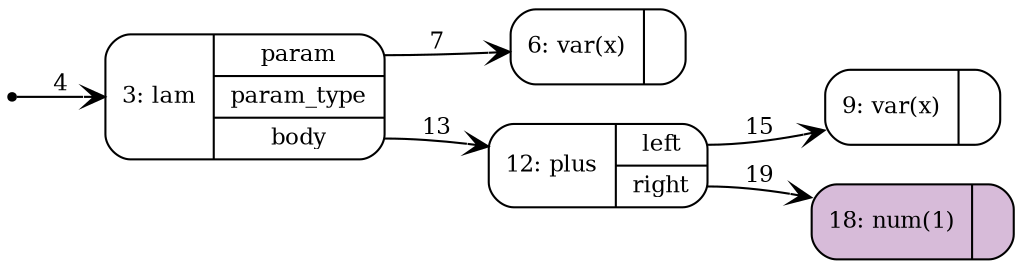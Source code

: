 digraph G {
   node [shape=Mrecord,fontsize=11,ranksep=0];
   edge [arrowhead=vee,fontsize=11,weight=2];
   rankdir = LR;
   {rank=min; n0 [shape=point]};
   n0 [label="{0: root|{<root> root}}",style=filled,fillcolor=black,color=black];
n3 [label="{3: lam|{<param> param|<param_type> param_type|<body> body}}",style=filled,fillcolor=white,color=black];
n6 [label="{6: var(x)|{}}",style=filled,fillcolor=white,color=black];
n9 [label="{9: var(x)|{}}",style=filled,fillcolor=white,color=black];
n12 [label="{12: plus|{<left> left|<right> right}}",style=filled,fillcolor=white,color=black];
n18 [label="{18: num(1)|{}}",style=filled,fillcolor="#D7BBD9",color=black];
n12:right -> n18 [color=black,label="19",edgeURL="#",edgetooltip="id: 19\nsource: 12\nindex: Lang.Index.Exp_plus_right\ntarget: 18",labeltooltip="id: 19\nsource: 12\nindex: Lang.Index.Exp_plus_right\ntarget: 18"];
n12:left -> n9 [color=black,label="15",edgeURL="#",edgetooltip="id: 15\nsource: 12\nindex: Lang.Index.Exp_plus_left\ntarget: 9",labeltooltip="id: 15\nsource: 12\nindex: Lang.Index.Exp_plus_left\ntarget: 9"];
n3:body -> n12 [color=black,label="13",edgeURL="#",edgetooltip="id: 13\nsource: 3\nindex: Lang.Index.Exp_lam_body\ntarget: 12",labeltooltip="id: 13\nsource: 3\nindex: Lang.Index.Exp_lam_body\ntarget: 12"];
n3:param -> n6 [color=black,label="7",edgeURL="#",edgetooltip="id: 7\nsource: 3\nindex: Lang.Index.Exp_lam_param\ntarget: 6",labeltooltip="id: 7\nsource: 3\nindex: Lang.Index.Exp_lam_param\ntarget: 6"];
n0:root -> n3 [color=black,label="4",edgeURL="#",edgetooltip="id: 4\nsource: 0\nindex: Lang.Index.Root_root_root\ntarget: 3",labeltooltip="id: 4\nsource: 0\nindex: Lang.Index.Root_root_root\ntarget: 3"]}